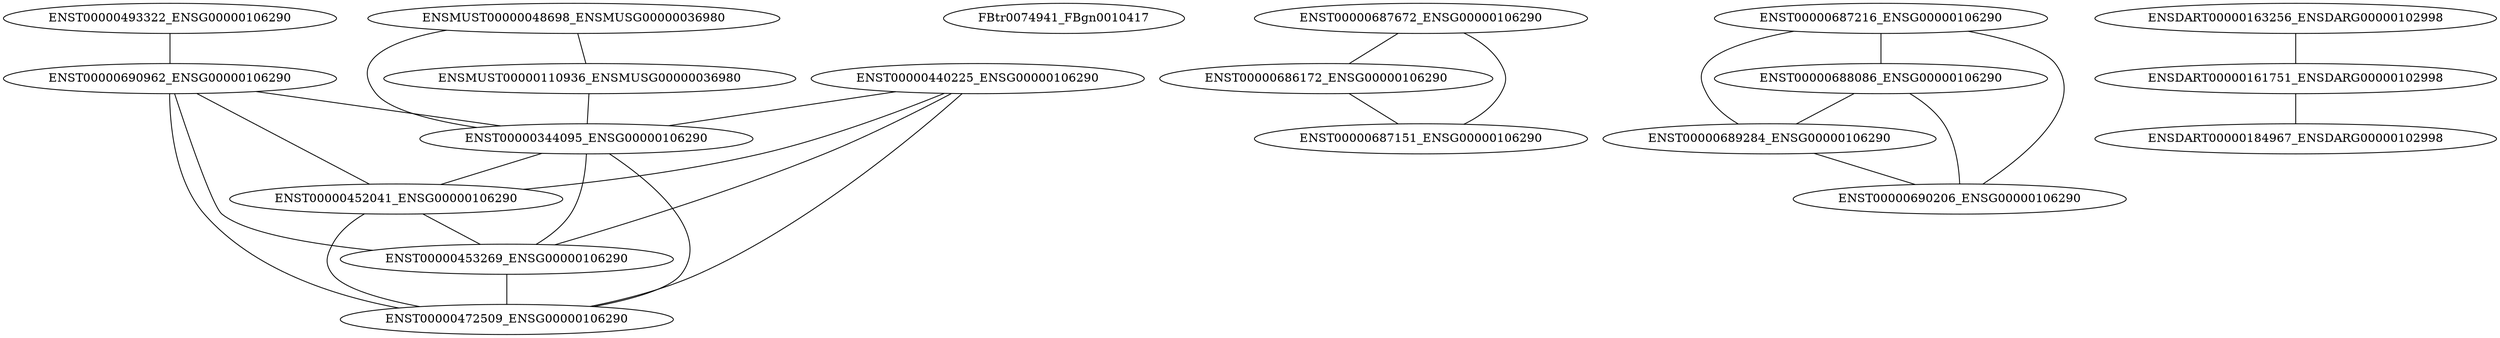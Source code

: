 strict graph "" {
	ENST00000493322_ENSG00000106290 -- ENST00000690962_ENSG00000106290;
	ENST00000690962_ENSG00000106290 -- ENST00000344095_ENSG00000106290;
	ENST00000690962_ENSG00000106290 -- ENST00000452041_ENSG00000106290;
	ENST00000690962_ENSG00000106290 -- ENST00000453269_ENSG00000106290;
	ENST00000690962_ENSG00000106290 -- ENST00000472509_ENSG00000106290;
	ENST00000440225_ENSG00000106290 -- ENST00000344095_ENSG00000106290;
	ENST00000440225_ENSG00000106290 -- ENST00000452041_ENSG00000106290;
	ENST00000440225_ENSG00000106290 -- ENST00000453269_ENSG00000106290;
	ENST00000440225_ENSG00000106290 -- ENST00000472509_ENSG00000106290;
	FBtr0074941_FBgn0010417;
	ENSMUST00000048698_ENSMUSG00000036980 -- ENSMUST00000110936_ENSMUSG00000036980;
	ENSMUST00000048698_ENSMUSG00000036980 -- ENST00000344095_ENSG00000106290;
	ENSMUST00000110936_ENSMUSG00000036980 -- ENST00000344095_ENSG00000106290;
	ENST00000344095_ENSG00000106290 -- ENST00000452041_ENSG00000106290;
	ENST00000344095_ENSG00000106290 -- ENST00000453269_ENSG00000106290;
	ENST00000344095_ENSG00000106290 -- ENST00000472509_ENSG00000106290;
	ENST00000452041_ENSG00000106290 -- ENST00000453269_ENSG00000106290;
	ENST00000452041_ENSG00000106290 -- ENST00000472509_ENSG00000106290;
	ENST00000453269_ENSG00000106290 -- ENST00000472509_ENSG00000106290;
	ENST00000687672_ENSG00000106290 -- ENST00000686172_ENSG00000106290;
	ENST00000687672_ENSG00000106290 -- ENST00000687151_ENSG00000106290;
	ENST00000686172_ENSG00000106290 -- ENST00000687151_ENSG00000106290;
	ENST00000687216_ENSG00000106290 -- ENST00000688086_ENSG00000106290;
	ENST00000687216_ENSG00000106290 -- ENST00000689284_ENSG00000106290;
	ENST00000687216_ENSG00000106290 -- ENST00000690206_ENSG00000106290;
	ENST00000688086_ENSG00000106290 -- ENST00000689284_ENSG00000106290;
	ENST00000688086_ENSG00000106290 -- ENST00000690206_ENSG00000106290;
	ENST00000689284_ENSG00000106290 -- ENST00000690206_ENSG00000106290;
	ENSDART00000163256_ENSDARG00000102998 -- ENSDART00000161751_ENSDARG00000102998;
	ENSDART00000161751_ENSDARG00000102998 -- ENSDART00000184967_ENSDARG00000102998;
}
